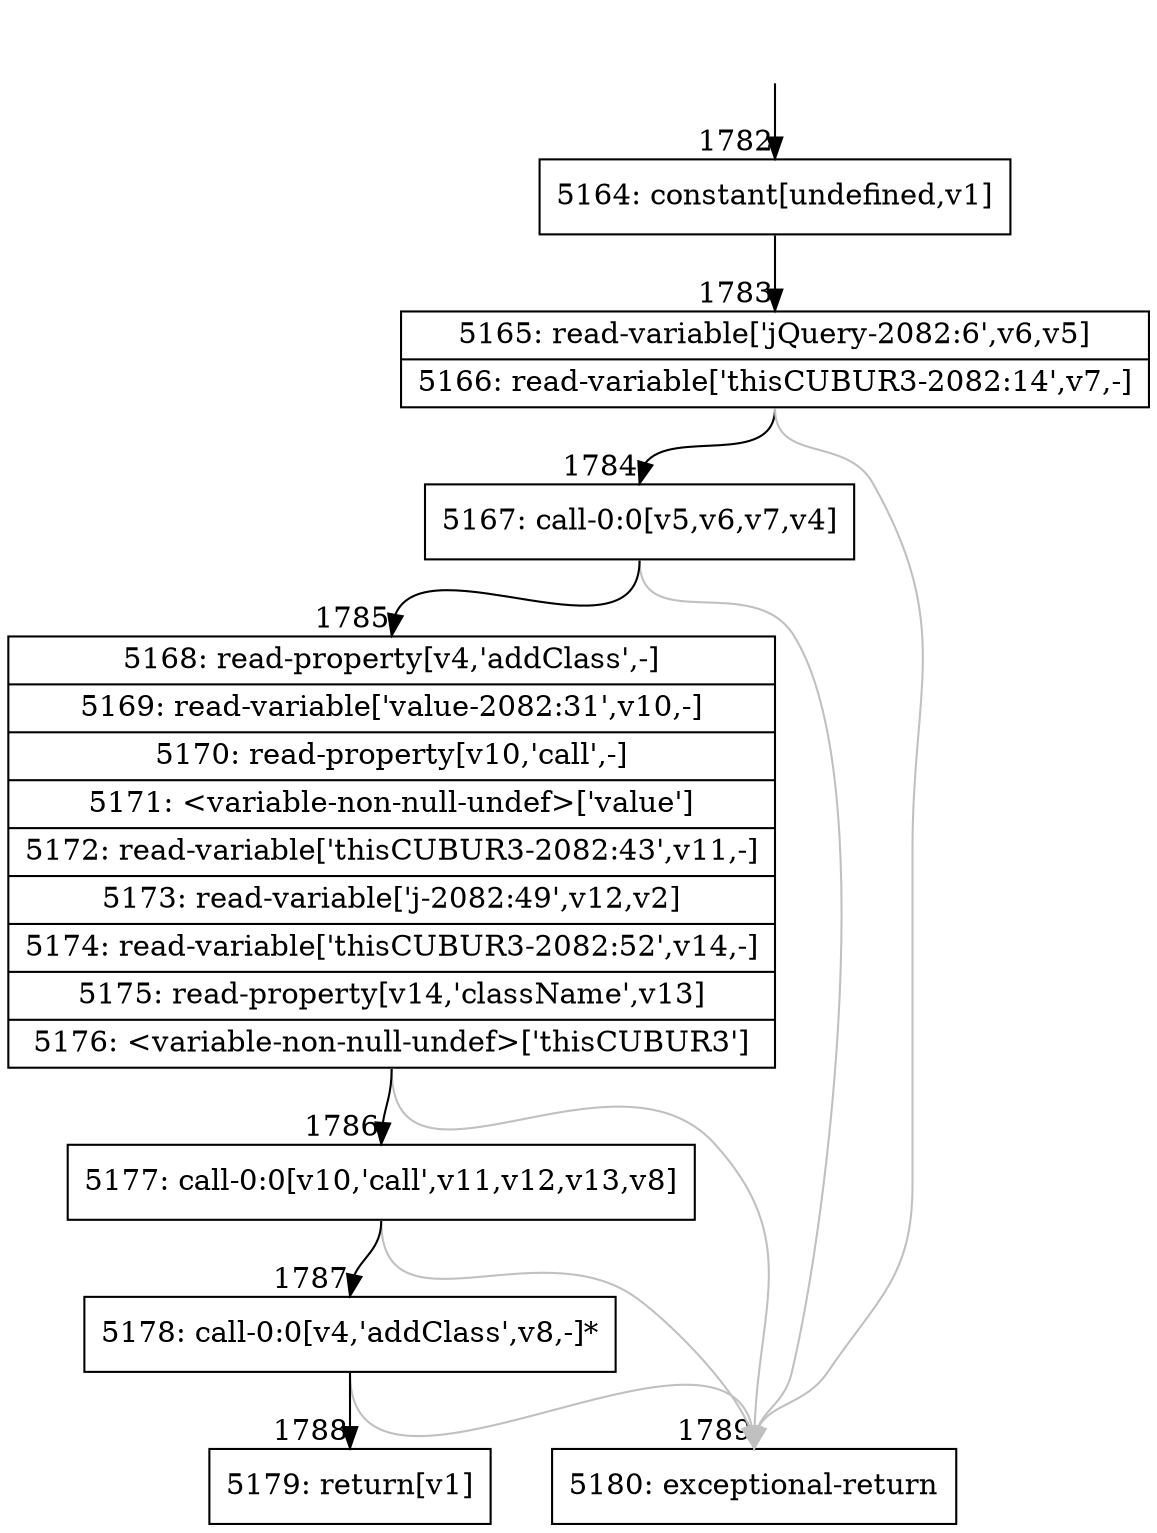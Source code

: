 digraph {
rankdir="TD"
BB_entry130[shape=none,label=""];
BB_entry130 -> BB1782 [tailport=s, headport=n, headlabel="    1782"]
BB1782 [shape=record label="{5164: constant[undefined,v1]}" ] 
BB1782 -> BB1783 [tailport=s, headport=n, headlabel="      1783"]
BB1783 [shape=record label="{5165: read-variable['jQuery-2082:6',v6,v5]|5166: read-variable['thisCUBUR3-2082:14',v7,-]}" ] 
BB1783 -> BB1784 [tailport=s, headport=n, headlabel="      1784"]
BB1783 -> BB1789 [tailport=s, headport=n, color=gray, headlabel="      1789"]
BB1784 [shape=record label="{5167: call-0:0[v5,v6,v7,v4]}" ] 
BB1784 -> BB1785 [tailport=s, headport=n, headlabel="      1785"]
BB1784 -> BB1789 [tailport=s, headport=n, color=gray]
BB1785 [shape=record label="{5168: read-property[v4,'addClass',-]|5169: read-variable['value-2082:31',v10,-]|5170: read-property[v10,'call',-]|5171: \<variable-non-null-undef\>['value']|5172: read-variable['thisCUBUR3-2082:43',v11,-]|5173: read-variable['j-2082:49',v12,v2]|5174: read-variable['thisCUBUR3-2082:52',v14,-]|5175: read-property[v14,'className',v13]|5176: \<variable-non-null-undef\>['thisCUBUR3']}" ] 
BB1785 -> BB1786 [tailport=s, headport=n, headlabel="      1786"]
BB1785 -> BB1789 [tailport=s, headport=n, color=gray]
BB1786 [shape=record label="{5177: call-0:0[v10,'call',v11,v12,v13,v8]}" ] 
BB1786 -> BB1787 [tailport=s, headport=n, headlabel="      1787"]
BB1786 -> BB1789 [tailport=s, headport=n, color=gray]
BB1787 [shape=record label="{5178: call-0:0[v4,'addClass',v8,-]*}" ] 
BB1787 -> BB1788 [tailport=s, headport=n, headlabel="      1788"]
BB1787 -> BB1789 [tailport=s, headport=n, color=gray]
BB1788 [shape=record label="{5179: return[v1]}" ] 
BB1789 [shape=record label="{5180: exceptional-return}" ] 
}
